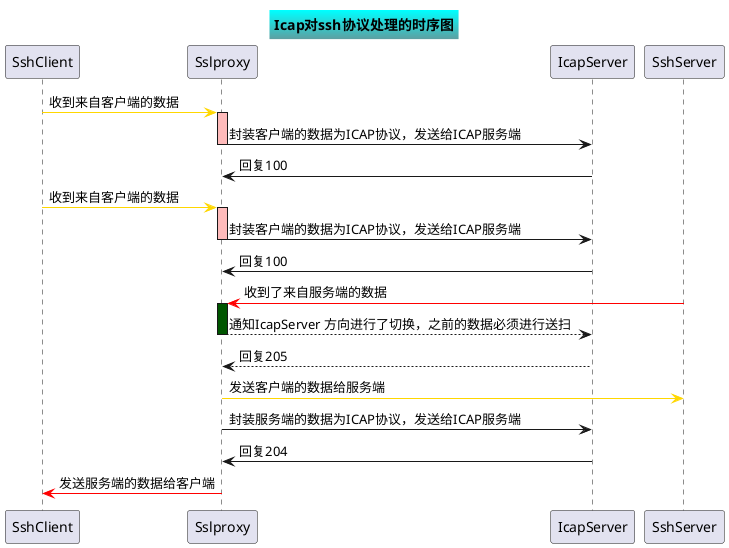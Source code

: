 @startuml
skinparam titleBackgroundColor Aqua-CadetBlue
title Icap对ssh协议处理的时序图
SshClient -[#gold]> Sslproxy: 收到来自客户端的数据
activate Sslproxy #FFBBBB
Sslproxy -> IcapServer: 封装客户端的数据为ICAP协议，发送给ICAP服务端
deactivate Sslproxy
IcapServer -> Sslproxy: 回复100
SshClient -[#gold]> Sslproxy: 收到来自客户端的数据
activate Sslproxy #FFBBBB
Sslproxy -> IcapServer: 封装客户端的数据为ICAP协议，发送给ICAP服务端
deactivate Sslproxy
IcapServer -> Sslproxy: 回复100

SshServer -[#red]> Sslproxy: 收到了来自服务端的数据
activate Sslproxy #005500
Sslproxy --> IcapServer: 通知IcapServer 方向进行了切换，之前的数据必须进行送扫
deactivate Sslproxy
IcapServer --> Sslproxy : 回复205
Sslproxy -[#gold]> SshServer: 发送客户端的数据给服务端 
Sslproxy -> IcapServer: 封装服务端的数据为ICAP协议，发送给ICAP服务端
IcapServer -> Sslproxy : 回复204
Sslproxy -[#red]> SshClient: 发送服务端的数据给客户端
@enduml